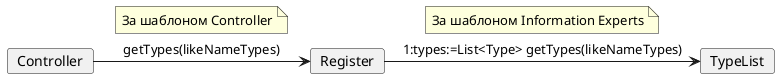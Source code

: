 @startuml



'nodes 
card Controller

card Register

card TypeList

'edges    
Controller -> Register: getTypes(likeNameTypes)
note top on link: За шаблоном Controller
Register -> TypeList: 1:types:=List<Type> getTypes(likeNameTypes)
note top on link: За шаблоном Information Experts
    

@enduml